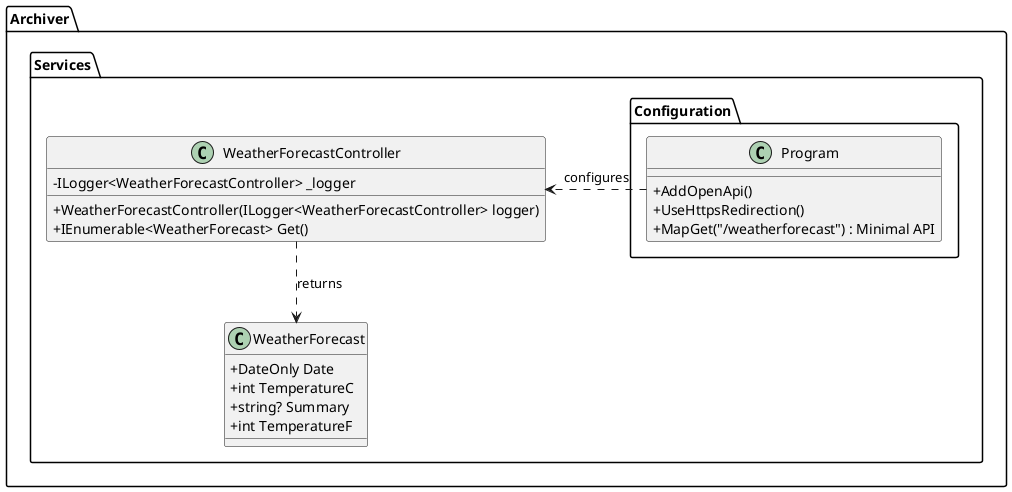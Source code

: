 @startuml
skinparam classAttributeIconSize 0

package "Archiver.Services" {
    class WeatherForecast {
        + DateOnly Date
        + int TemperatureC
        + string? Summary
        + int TemperatureF
    }

    class WeatherForecastController {
        - ILogger<WeatherForecastController> _logger
        + WeatherForecastController(ILogger<WeatherForecastController> logger)
        + IEnumerable<WeatherForecast> Get()
    }

    WeatherForecastController ..> WeatherForecast : returns

    package "Configuration" {
        class Program {
            + AddOpenApi()
            + UseHttpsRedirection()
            + MapGet("/weatherforecast") : Minimal API
        }
    }
    Program .> WeatherForecastController : configures
}
@enduml
